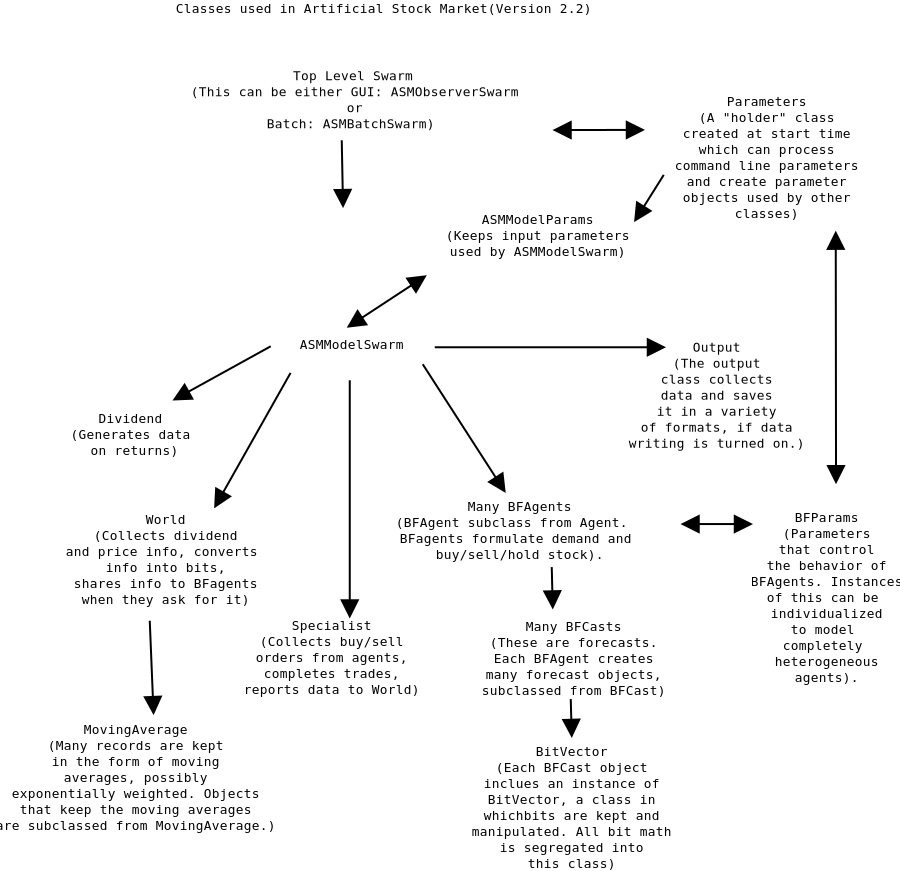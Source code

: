 <?xml version="1.0"?>
<dia:diagram xmlns:dia="http://www.lysator.liu.se/~alla/dia/">
  <dia:layer name="Background" visible="true">
    <dia:object type="Standard - Text" version="0" id="O0">
      <dia:attribute name="obj_pos">
        <dia:point val="20.497,2.303"/>
      </dia:attribute>
      <dia:attribute name="obj_bb">
        <dia:rectangle val="10.409,1.708;30.536,4.908"/>
      </dia:attribute>
      <dia:attribute name="text">
        <dia:composite type="text">
          <dia:attribute name="string">
            <dia:string>#Top Level Swarm 
(This can be either GUI: ASMObserverSwarm
 or 
Batch: ASMBatchSwarm) #</dia:string>
          </dia:attribute>
          <dia:attribute name="font">
            <dia:font name="Courier"/>
          </dia:attribute>
          <dia:attribute name="height">
            <dia:real val="0.8"/>
          </dia:attribute>
          <dia:attribute name="pos">
            <dia:point val="20.497,2.303"/>
          </dia:attribute>
          <dia:attribute name="color">
            <dia:color val="#000000"/>
          </dia:attribute>
          <dia:attribute name="alignment">
            <dia:enum val="1"/>
          </dia:attribute>
        </dia:composite>
      </dia:attribute>
    </dia:object>
    <dia:object type="Standard - Text" version="0" id="O1">
      <dia:attribute name="obj_pos">
        <dia:point val="20.35,15.75"/>
      </dia:attribute>
      <dia:attribute name="obj_bb">
        <dia:rectangle val="17.049,15.155;23.601,15.955"/>
      </dia:attribute>
      <dia:attribute name="text">
        <dia:composite type="text">
          <dia:attribute name="string">
            <dia:string>#ASMModelSwarm#</dia:string>
          </dia:attribute>
          <dia:attribute name="font">
            <dia:font name="Courier"/>
          </dia:attribute>
          <dia:attribute name="height">
            <dia:real val="0.8"/>
          </dia:attribute>
          <dia:attribute name="pos">
            <dia:point val="20.35,15.75"/>
          </dia:attribute>
          <dia:attribute name="color">
            <dia:color val="#000000"/>
          </dia:attribute>
          <dia:attribute name="alignment">
            <dia:enum val="1"/>
          </dia:attribute>
        </dia:composite>
      </dia:attribute>
    </dia:object>
    <dia:object type="Standard - Text" version="0" id="O2">
      <dia:attribute name="obj_pos">
        <dia:point val="8.6,4.7"/>
      </dia:attribute>
      <dia:attribute name="obj_bb">
        <dia:rectangle val="8.55,4.105;8.6,4.905"/>
      </dia:attribute>
      <dia:attribute name="text">
        <dia:composite type="text">
          <dia:attribute name="string">
            <dia:string>##</dia:string>
          </dia:attribute>
          <dia:attribute name="font">
            <dia:font name="Courier"/>
          </dia:attribute>
          <dia:attribute name="height">
            <dia:real val="0.8"/>
          </dia:attribute>
          <dia:attribute name="pos">
            <dia:point val="8.6,4.7"/>
          </dia:attribute>
          <dia:attribute name="color">
            <dia:color val="#000000"/>
          </dia:attribute>
          <dia:attribute name="alignment">
            <dia:enum val="1"/>
          </dia:attribute>
        </dia:composite>
      </dia:attribute>
    </dia:object>
    <dia:object type="Standard - Text" version="0" id="O3">
      <dia:attribute name="obj_pos">
        <dia:point val="9.29,19.442"/>
      </dia:attribute>
      <dia:attribute name="obj_bb">
        <dia:rectangle val="5.554,18.848;13.026,21.248"/>
      </dia:attribute>
      <dia:attribute name="text">
        <dia:composite type="text">
          <dia:attribute name="string">
            <dia:string>#Dividend
(Generates data
 on returns)#</dia:string>
          </dia:attribute>
          <dia:attribute name="font">
            <dia:font name="Courier"/>
          </dia:attribute>
          <dia:attribute name="height">
            <dia:real val="0.8"/>
          </dia:attribute>
          <dia:attribute name="pos">
            <dia:point val="9.29,19.442"/>
          </dia:attribute>
          <dia:attribute name="color">
            <dia:color val="#000000"/>
          </dia:attribute>
          <dia:attribute name="alignment">
            <dia:enum val="1"/>
          </dia:attribute>
        </dia:composite>
      </dia:attribute>
    </dia:object>
    <dia:object type="Standard - Text" version="0" id="O4">
      <dia:attribute name="obj_pos">
        <dia:point val="11.05,24.5"/>
      </dia:attribute>
      <dia:attribute name="obj_bb">
        <dia:rectangle val="4.89,23.905;17.21,28.705"/>
      </dia:attribute>
      <dia:attribute name="text">
        <dia:composite type="text">
          <dia:attribute name="string">
            <dia:string>#World
(Collects dividend
and price info, converts 
info into bits,
shares info to BFagents
when they ask for it)#</dia:string>
          </dia:attribute>
          <dia:attribute name="font">
            <dia:font name="Courier"/>
          </dia:attribute>
          <dia:attribute name="height">
            <dia:real val="0.8"/>
          </dia:attribute>
          <dia:attribute name="pos">
            <dia:point val="11.05,24.5"/>
          </dia:attribute>
          <dia:attribute name="color">
            <dia:color val="#000000"/>
          </dia:attribute>
          <dia:attribute name="alignment">
            <dia:enum val="1"/>
          </dia:attribute>
        </dia:composite>
      </dia:attribute>
    </dia:object>
    <dia:object type="Standard - Text" version="0" id="O5">
      <dia:attribute name="obj_pos">
        <dia:point val="19.35,29.8"/>
      </dia:attribute>
      <dia:attribute name="obj_bb">
        <dia:rectangle val="13.867,29.205;24.783,33.205"/>
      </dia:attribute>
      <dia:attribute name="text">
        <dia:composite type="text">
          <dia:attribute name="string">
            <dia:string>#Specialist
(Collects buy/sell
orders from agents,
completes trades,
reports data to World)#</dia:string>
          </dia:attribute>
          <dia:attribute name="font">
            <dia:font name="Courier"/>
          </dia:attribute>
          <dia:attribute name="height">
            <dia:real val="0.8"/>
          </dia:attribute>
          <dia:attribute name="pos">
            <dia:point val="19.35,29.8"/>
          </dia:attribute>
          <dia:attribute name="color">
            <dia:color val="#000000"/>
          </dia:attribute>
          <dia:attribute name="alignment">
            <dia:enum val="1"/>
          </dia:attribute>
        </dia:composite>
      </dia:attribute>
    </dia:object>
    <dia:object type="Standard - Text" version="0" id="O6">
      <dia:attribute name="obj_pos">
        <dia:point val="28.75,23.843"/>
      </dia:attribute>
      <dia:attribute name="obj_bb">
        <dia:rectangle val="21.086,23.248;36.364,26.448"/>
      </dia:attribute>
      <dia:attribute name="text">
        <dia:composite type="text">
          <dia:attribute name="string">
            <dia:string>#Many BFAgents
(BFAgent subclass from Agent.  
BFagents formulate demand and 
buy/sell/hold stock).#</dia:string>
          </dia:attribute>
          <dia:attribute name="font">
            <dia:font name="Courier"/>
          </dia:attribute>
          <dia:attribute name="height">
            <dia:real val="0.8"/>
          </dia:attribute>
          <dia:attribute name="pos">
            <dia:point val="28.75,23.843"/>
          </dia:attribute>
          <dia:attribute name="color">
            <dia:color val="#000000"/>
          </dia:attribute>
          <dia:attribute name="alignment">
            <dia:enum val="1"/>
          </dia:attribute>
        </dia:composite>
      </dia:attribute>
    </dia:object>
    <dia:object type="Standard - Text" version="0" id="O7">
      <dia:attribute name="obj_pos">
        <dia:point val="31.45,29.843"/>
      </dia:attribute>
      <dia:attribute name="obj_bb">
        <dia:rectangle val="25.725,29.248;37.125,33.248"/>
      </dia:attribute>
      <dia:attribute name="text">
        <dia:composite type="text">
          <dia:attribute name="string">
            <dia:string>#Many BFCasts
(These are forecasts.
Each BFAgent creates
many forecast objects,
subclassed from BFCast)#</dia:string>
          </dia:attribute>
          <dia:attribute name="font">
            <dia:font name="Courier"/>
          </dia:attribute>
          <dia:attribute name="height">
            <dia:real val="0.8"/>
          </dia:attribute>
          <dia:attribute name="pos">
            <dia:point val="31.45,29.843"/>
          </dia:attribute>
          <dia:attribute name="color">
            <dia:color val="#000000"/>
          </dia:attribute>
          <dia:attribute name="alignment">
            <dia:enum val="1"/>
          </dia:attribute>
        </dia:composite>
      </dia:attribute>
    </dia:object>
    <dia:object type="Standard - Text" version="0" id="O8">
      <dia:attribute name="obj_pos">
        <dia:point val="31.35,36.093"/>
      </dia:attribute>
      <dia:attribute name="obj_bb">
        <dia:rectangle val="25.14,35.498;37.51,41.898"/>
      </dia:attribute>
      <dia:attribute name="text">
        <dia:composite type="text">
          <dia:attribute name="string">
            <dia:string>#BitVector
(Each BFCast object
inclues an instance of
 BitVector, a class in 
whichbits are kept and
manipulated. All bit math
is segregated into
this class)#</dia:string>
          </dia:attribute>
          <dia:attribute name="font">
            <dia:font name="Courier"/>
          </dia:attribute>
          <dia:attribute name="height">
            <dia:real val="0.8"/>
          </dia:attribute>
          <dia:attribute name="pos">
            <dia:point val="31.35,36.093"/>
          </dia:attribute>
          <dia:attribute name="color">
            <dia:color val="#000000"/>
          </dia:attribute>
          <dia:attribute name="alignment">
            <dia:enum val="1"/>
          </dia:attribute>
        </dia:composite>
      </dia:attribute>
    </dia:object>
    <dia:object type="Standard - Text" version="0" id="O9">
      <dia:attribute name="obj_pos">
        <dia:point val="38.6,15.882"/>
      </dia:attribute>
      <dia:attribute name="obj_bb">
        <dia:rectangle val="33.117,15.287;44.033,20.887"/>
      </dia:attribute>
      <dia:attribute name="text">
        <dia:composite type="text">
          <dia:attribute name="string">
            <dia:string>#Output
(The output
class collects
data and saves
it in a variety
of formats, if data
writing is turned on.)#</dia:string>
          </dia:attribute>
          <dia:attribute name="font">
            <dia:font name="Courier"/>
          </dia:attribute>
          <dia:attribute name="height">
            <dia:real val="0.8"/>
          </dia:attribute>
          <dia:attribute name="pos">
            <dia:point val="38.6,15.882"/>
          </dia:attribute>
          <dia:attribute name="color">
            <dia:color val="#000000"/>
          </dia:attribute>
          <dia:attribute name="alignment">
            <dia:enum val="1"/>
          </dia:attribute>
        </dia:composite>
      </dia:attribute>
    </dia:object>
    <dia:object type="Standard - Line" version="0" id="O10">
      <dia:attribute name="obj_pos">
        <dia:point val="19.85,5.31"/>
      </dia:attribute>
      <dia:attribute name="obj_bb">
        <dia:rectangle val="19.114,5.26;20.714,8.692"/>
      </dia:attribute>
      <dia:attribute name="conn_endpoints">
        <dia:point val="19.85,5.31"/>
        <dia:point val="19.914,8.642"/>
      </dia:attribute>
      <dia:attribute name="numcp">
        <dia:int val="1"/>
      </dia:attribute>
      <dia:attribute name="end_arrow">
        <dia:enum val="3"/>
      </dia:attribute>
      <dia:attribute name="end_arrow_length">
        <dia:real val="0.8"/>
      </dia:attribute>
      <dia:attribute name="end_arrow_width">
        <dia:real val="0.8"/>
      </dia:attribute>
    </dia:object>
    <dia:object type="Standard - Line" version="0" id="O11">
      <dia:attribute name="obj_pos">
        <dia:point val="16.3,15.61"/>
      </dia:attribute>
      <dia:attribute name="obj_bb">
        <dia:rectangle val="11.053,15.567;16.344,18.993"/>
      </dia:attribute>
      <dia:attribute name="conn_endpoints">
        <dia:point val="16.3,15.61"/>
        <dia:point val="11.44,18.293"/>
      </dia:attribute>
      <dia:attribute name="numcp">
        <dia:int val="1"/>
      </dia:attribute>
      <dia:attribute name="end_arrow">
        <dia:enum val="3"/>
      </dia:attribute>
      <dia:attribute name="end_arrow_length">
        <dia:real val="0.8"/>
      </dia:attribute>
      <dia:attribute name="end_arrow_width">
        <dia:real val="0.8"/>
      </dia:attribute>
    </dia:object>
    <dia:object type="Standard - Line" version="0" id="O12">
      <dia:attribute name="obj_pos">
        <dia:point val="17.29,16.942"/>
      </dia:attribute>
      <dia:attribute name="obj_bb">
        <dia:rectangle val="12.803,16.899;17.333,24.053"/>
      </dia:attribute>
      <dia:attribute name="conn_endpoints">
        <dia:point val="17.29,16.942"/>
        <dia:point val="13.5,23.66"/>
      </dia:attribute>
      <dia:attribute name="numcp">
        <dia:int val="1"/>
      </dia:attribute>
      <dia:attribute name="end_arrow">
        <dia:enum val="3"/>
      </dia:attribute>
      <dia:attribute name="end_arrow_length">
        <dia:real val="0.8"/>
      </dia:attribute>
      <dia:attribute name="end_arrow_width">
        <dia:real val="0.8"/>
      </dia:attribute>
    </dia:object>
    <dia:object type="Standard - Line" version="0" id="O13">
      <dia:attribute name="obj_pos">
        <dia:point val="20.25,17.31"/>
      </dia:attribute>
      <dia:attribute name="obj_bb">
        <dia:rectangle val="19.45,17.26;21.05,29.21"/>
      </dia:attribute>
      <dia:attribute name="conn_endpoints">
        <dia:point val="20.25,17.31"/>
        <dia:point val="20.25,29.16"/>
      </dia:attribute>
      <dia:attribute name="numcp">
        <dia:int val="1"/>
      </dia:attribute>
      <dia:attribute name="end_arrow">
        <dia:enum val="3"/>
      </dia:attribute>
      <dia:attribute name="end_arrow_length">
        <dia:real val="0.8"/>
      </dia:attribute>
      <dia:attribute name="end_arrow_width">
        <dia:real val="0.8"/>
      </dia:attribute>
    </dia:object>
    <dia:object type="Standard - Line" version="0" id="O14">
      <dia:attribute name="obj_pos">
        <dia:point val="23.9,16.51"/>
      </dia:attribute>
      <dia:attribute name="obj_bb">
        <dia:rectangle val="23.858,16.468;28.686,23.326"/>
      </dia:attribute>
      <dia:attribute name="conn_endpoints">
        <dia:point val="23.9,16.51"/>
        <dia:point val="28.014,22.892"/>
      </dia:attribute>
      <dia:attribute name="numcp">
        <dia:int val="1"/>
      </dia:attribute>
      <dia:attribute name="end_arrow">
        <dia:enum val="3"/>
      </dia:attribute>
      <dia:attribute name="end_arrow_length">
        <dia:real val="0.8"/>
      </dia:attribute>
      <dia:attribute name="end_arrow_width">
        <dia:real val="0.8"/>
      </dia:attribute>
    </dia:object>
    <dia:object type="Standard - Line" version="0" id="O15">
      <dia:attribute name="obj_pos">
        <dia:point val="24.5,15.66"/>
      </dia:attribute>
      <dia:attribute name="obj_bb">
        <dia:rectangle val="24.45,14.86;36.05,16.46"/>
      </dia:attribute>
      <dia:attribute name="conn_endpoints">
        <dia:point val="24.5,15.66"/>
        <dia:point val="36,15.66"/>
      </dia:attribute>
      <dia:attribute name="numcp">
        <dia:int val="1"/>
      </dia:attribute>
      <dia:attribute name="end_arrow">
        <dia:enum val="3"/>
      </dia:attribute>
      <dia:attribute name="end_arrow_length">
        <dia:real val="0.8"/>
      </dia:attribute>
      <dia:attribute name="end_arrow_width">
        <dia:real val="0.8"/>
      </dia:attribute>
    </dia:object>
    <dia:object type="Standard - Line" version="0" id="O16">
      <dia:attribute name="obj_pos">
        <dia:point val="30.35,26.65"/>
      </dia:attribute>
      <dia:attribute name="obj_bb">
        <dia:rectangle val="29.6,26.6;31.2,28.76"/>
      </dia:attribute>
      <dia:attribute name="conn_endpoints">
        <dia:point val="30.35,26.65"/>
        <dia:point val="30.4,28.71"/>
      </dia:attribute>
      <dia:attribute name="numcp">
        <dia:int val="1"/>
      </dia:attribute>
      <dia:attribute name="end_arrow">
        <dia:enum val="3"/>
      </dia:attribute>
      <dia:attribute name="end_arrow_length">
        <dia:real val="0.8"/>
      </dia:attribute>
      <dia:attribute name="end_arrow_width">
        <dia:real val="0.8"/>
      </dia:attribute>
    </dia:object>
    <dia:object type="Standard - Line" version="0" id="O17">
      <dia:attribute name="obj_pos">
        <dia:point val="31.3,33.25"/>
      </dia:attribute>
      <dia:attribute name="obj_bb">
        <dia:rectangle val="30.55,33.2;32.15,35.184"/>
      </dia:attribute>
      <dia:attribute name="conn_endpoints">
        <dia:point val="31.3,33.25"/>
        <dia:point val="31.35,35.134"/>
      </dia:attribute>
      <dia:attribute name="numcp">
        <dia:int val="1"/>
      </dia:attribute>
      <dia:attribute name="end_arrow">
        <dia:enum val="3"/>
      </dia:attribute>
      <dia:attribute name="end_arrow_length">
        <dia:real val="0.8"/>
      </dia:attribute>
      <dia:attribute name="end_arrow_width">
        <dia:real val="0.8"/>
      </dia:attribute>
    </dia:object>
    <dia:object type="Standard - Line" version="0" id="O18">
      <dia:attribute name="obj_pos">
        <dia:point val="10.25,29.334"/>
      </dia:attribute>
      <dia:attribute name="obj_bb">
        <dia:rectangle val="9.64,29.284;11.239,34.042"/>
      </dia:attribute>
      <dia:attribute name="conn_endpoints">
        <dia:point val="10.25,29.334"/>
        <dia:point val="10.44,33.992"/>
      </dia:attribute>
      <dia:attribute name="numcp">
        <dia:int val="1"/>
      </dia:attribute>
      <dia:attribute name="end_arrow">
        <dia:enum val="3"/>
      </dia:attribute>
      <dia:attribute name="end_arrow_length">
        <dia:real val="0.8"/>
      </dia:attribute>
      <dia:attribute name="end_arrow_width">
        <dia:real val="0.8"/>
      </dia:attribute>
    </dia:object>
    <dia:object type="Standard - Text" version="0" id="O19">
      <dia:attribute name="obj_pos">
        <dia:point val="9.55,35"/>
      </dia:attribute>
      <dia:attribute name="obj_bb">
        <dia:rectangle val="0.916,34.405;18.134,40.005"/>
      </dia:attribute>
      <dia:attribute name="text">
        <dia:composite type="text">
          <dia:attribute name="string">
            <dia:string>#MovingAverage
(Many records are kept
in the form of moving
averages, possibly
exponentially weighted. Objects
that keep the moving averages
are subclassed from MovingAverage.)#</dia:string>
          </dia:attribute>
          <dia:attribute name="font">
            <dia:font name="Courier"/>
          </dia:attribute>
          <dia:attribute name="height">
            <dia:real val="0.8"/>
          </dia:attribute>
          <dia:attribute name="pos">
            <dia:point val="9.55,35"/>
          </dia:attribute>
          <dia:attribute name="color">
            <dia:color val="#000000"/>
          </dia:attribute>
          <dia:attribute name="alignment">
            <dia:enum val="1"/>
          </dia:attribute>
        </dia:composite>
      </dia:attribute>
    </dia:object>
    <dia:object type="Standard - Text" version="0" id="O20">
      <dia:attribute name="obj_pos">
        <dia:point val="21.947,-1.058"/>
      </dia:attribute>
      <dia:attribute name="obj_bb">
        <dia:rectangle val="9.192,-1.653;34.652,-0.853"/>
      </dia:attribute>
      <dia:attribute name="text">
        <dia:composite type="text">
          <dia:attribute name="string">
            <dia:string>#Classes used in Artificial Stock Market(Version 2.2)#</dia:string>
          </dia:attribute>
          <dia:attribute name="font">
            <dia:font name="Courier"/>
          </dia:attribute>
          <dia:attribute name="height">
            <dia:real val="0.8"/>
          </dia:attribute>
          <dia:attribute name="pos">
            <dia:point val="21.947,-1.058"/>
          </dia:attribute>
          <dia:attribute name="color">
            <dia:color val="#000000"/>
          </dia:attribute>
          <dia:attribute name="alignment">
            <dia:enum val="1"/>
          </dia:attribute>
        </dia:composite>
      </dia:attribute>
    </dia:object>
    <dia:object type="Standard - Text" version="0" id="O21">
      <dia:attribute name="obj_pos">
        <dia:point val="44.1,24.392"/>
      </dia:attribute>
      <dia:attribute name="obj_bb">
        <dia:rectangle val="39.344,23.798;48.806,32.598"/>
      </dia:attribute>
      <dia:attribute name="text">
        <dia:composite type="text">
          <dia:attribute name="string">
            <dia:string>#BFParams
(Parameters
that control
the behavior of
BFAgents. Instances
of this can be 
individualized
to model 
completely 
heterogeneous
agents).#</dia:string>
          </dia:attribute>
          <dia:attribute name="font">
            <dia:font name="Courier"/>
          </dia:attribute>
          <dia:attribute name="height">
            <dia:real val="0.8"/>
          </dia:attribute>
          <dia:attribute name="pos">
            <dia:point val="44.1,24.392"/>
          </dia:attribute>
          <dia:attribute name="color">
            <dia:color val="#000000"/>
          </dia:attribute>
          <dia:attribute name="alignment">
            <dia:enum val="1"/>
          </dia:attribute>
        </dia:composite>
      </dia:attribute>
    </dia:object>
    <dia:object type="Standard - Line" version="0" id="O22">
      <dia:attribute name="obj_pos">
        <dia:point val="36.85,24.5"/>
      </dia:attribute>
      <dia:attribute name="obj_bb">
        <dia:rectangle val="36.8,23.7;40.4,25.3"/>
      </dia:attribute>
      <dia:attribute name="conn_endpoints">
        <dia:point val="36.85,24.5"/>
        <dia:point val="40.35,24.5"/>
      </dia:attribute>
      <dia:attribute name="numcp">
        <dia:int val="1"/>
      </dia:attribute>
      <dia:attribute name="start_arrow">
        <dia:enum val="3"/>
      </dia:attribute>
      <dia:attribute name="start_arrow_length">
        <dia:real val="0.8"/>
      </dia:attribute>
      <dia:attribute name="start_arrow_width">
        <dia:real val="0.8"/>
      </dia:attribute>
      <dia:attribute name="end_arrow">
        <dia:enum val="3"/>
      </dia:attribute>
      <dia:attribute name="end_arrow_length">
        <dia:real val="0.8"/>
      </dia:attribute>
      <dia:attribute name="end_arrow_width">
        <dia:real val="0.8"/>
      </dia:attribute>
    </dia:object>
    <dia:object type="Standard - Text" version="0" id="O23">
      <dia:attribute name="obj_pos">
        <dia:point val="29.65,9.492"/>
      </dia:attribute>
      <dia:attribute name="obj_bb">
        <dia:rectangle val="23.925,8.898;35.325,11.298"/>
      </dia:attribute>
      <dia:attribute name="text">
        <dia:composite type="text">
          <dia:attribute name="string">
            <dia:string>#ASMModelParams
(Keeps input parameters
used by ASMModelSwarm)#</dia:string>
          </dia:attribute>
          <dia:attribute name="font">
            <dia:font name="Courier"/>
          </dia:attribute>
          <dia:attribute name="height">
            <dia:real val="0.8"/>
          </dia:attribute>
          <dia:attribute name="pos">
            <dia:point val="29.65,9.492"/>
          </dia:attribute>
          <dia:attribute name="color">
            <dia:color val="#000000"/>
          </dia:attribute>
          <dia:attribute name="alignment">
            <dia:enum val="1"/>
          </dia:attribute>
        </dia:composite>
      </dia:attribute>
    </dia:object>
    <dia:object type="Standard - Line" version="0" id="O24">
      <dia:attribute name="obj_pos">
        <dia:point val="20.15,14.65"/>
      </dia:attribute>
      <dia:attribute name="obj_bb">
        <dia:rectangle val="19.711,11.424;24.489,15.319"/>
      </dia:attribute>
      <dia:attribute name="conn_endpoints">
        <dia:point val="20.15,14.65"/>
        <dia:point val="24.05,12.092"/>
      </dia:attribute>
      <dia:attribute name="numcp">
        <dia:int val="1"/>
      </dia:attribute>
      <dia:attribute name="start_arrow">
        <dia:enum val="3"/>
      </dia:attribute>
      <dia:attribute name="start_arrow_length">
        <dia:real val="0.8"/>
      </dia:attribute>
      <dia:attribute name="start_arrow_width">
        <dia:real val="0.8"/>
      </dia:attribute>
      <dia:attribute name="end_arrow">
        <dia:enum val="3"/>
      </dia:attribute>
      <dia:attribute name="end_arrow_length">
        <dia:real val="0.8"/>
      </dia:attribute>
      <dia:attribute name="end_arrow_width">
        <dia:real val="0.8"/>
      </dia:attribute>
    </dia:object>
    <dia:object type="Standard - Text" version="0" id="O25">
      <dia:attribute name="obj_pos">
        <dia:point val="41.1,3.592"/>
      </dia:attribute>
      <dia:attribute name="obj_bb">
        <dia:rectangle val="35.375,2.998;46.775,9.398"/>
      </dia:attribute>
      <dia:attribute name="text">
        <dia:composite type="text">
          <dia:attribute name="string">
            <dia:string>#Parameters
(A &quot;holder&quot; class
created at start time
which can process
command line parameters
and create parameter
objects used by other
classes)#</dia:string>
          </dia:attribute>
          <dia:attribute name="font">
            <dia:font name="Courier"/>
          </dia:attribute>
          <dia:attribute name="height">
            <dia:real val="0.8"/>
          </dia:attribute>
          <dia:attribute name="pos">
            <dia:point val="41.1,3.592"/>
          </dia:attribute>
          <dia:attribute name="color">
            <dia:color val="#000000"/>
          </dia:attribute>
          <dia:attribute name="alignment">
            <dia:enum val="1"/>
          </dia:attribute>
        </dia:composite>
      </dia:attribute>
    </dia:object>
    <dia:object type="Standard - Line" version="0" id="O26">
      <dia:attribute name="obj_pos">
        <dia:point val="44.55,9.892"/>
      </dia:attribute>
      <dia:attribute name="obj_bb">
        <dia:rectangle val="43.75,9.842;45.364,22.496"/>
      </dia:attribute>
      <dia:attribute name="conn_endpoints">
        <dia:point val="44.55,9.892"/>
        <dia:point val="44.564,22.446"/>
      </dia:attribute>
      <dia:attribute name="numcp">
        <dia:int val="1"/>
      </dia:attribute>
      <dia:attribute name="start_arrow">
        <dia:enum val="3"/>
      </dia:attribute>
      <dia:attribute name="start_arrow_length">
        <dia:real val="0.8"/>
      </dia:attribute>
      <dia:attribute name="start_arrow_width">
        <dia:real val="0.8"/>
      </dia:attribute>
      <dia:attribute name="end_arrow">
        <dia:enum val="3"/>
      </dia:attribute>
      <dia:attribute name="end_arrow_length">
        <dia:real val="0.8"/>
      </dia:attribute>
      <dia:attribute name="end_arrow_width">
        <dia:real val="0.8"/>
      </dia:attribute>
    </dia:object>
    <dia:object type="Standard - Line" version="0" id="O27">
      <dia:attribute name="obj_pos">
        <dia:point val="35.95,7.042"/>
      </dia:attribute>
      <dia:attribute name="obj_bb">
        <dia:rectangle val="33.823,7.0;35.992,9.776"/>
      </dia:attribute>
      <dia:attribute name="conn_endpoints">
        <dia:point val="35.95,7.042"/>
        <dia:point val="34.5,9.35"/>
      </dia:attribute>
      <dia:attribute name="numcp">
        <dia:int val="1"/>
      </dia:attribute>
      <dia:attribute name="end_arrow">
        <dia:enum val="3"/>
      </dia:attribute>
      <dia:attribute name="end_arrow_length">
        <dia:real val="0.8"/>
      </dia:attribute>
      <dia:attribute name="end_arrow_width">
        <dia:real val="0.8"/>
      </dia:attribute>
    </dia:object>
    <dia:object type="Standard - Line" version="0" id="O28">
      <dia:attribute name="obj_pos">
        <dia:point val="30.45,4.8"/>
      </dia:attribute>
      <dia:attribute name="obj_bb">
        <dia:rectangle val="30.4,3.992;35,5.6"/>
      </dia:attribute>
      <dia:attribute name="conn_endpoints">
        <dia:point val="30.45,4.8"/>
        <dia:point val="34.95,4.792"/>
      </dia:attribute>
      <dia:attribute name="numcp">
        <dia:int val="1"/>
      </dia:attribute>
      <dia:attribute name="start_arrow">
        <dia:enum val="3"/>
      </dia:attribute>
      <dia:attribute name="start_arrow_length">
        <dia:real val="0.8"/>
      </dia:attribute>
      <dia:attribute name="start_arrow_width">
        <dia:real val="0.8"/>
      </dia:attribute>
      <dia:attribute name="end_arrow">
        <dia:enum val="3"/>
      </dia:attribute>
      <dia:attribute name="end_arrow_length">
        <dia:real val="0.8"/>
      </dia:attribute>
      <dia:attribute name="end_arrow_width">
        <dia:real val="0.8"/>
      </dia:attribute>
    </dia:object>
  </dia:layer>
</dia:diagram>
